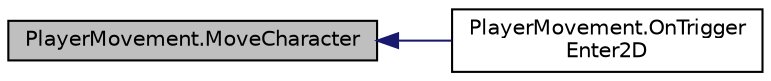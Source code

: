 digraph "PlayerMovement.MoveCharacter"
{
  edge [fontname="Helvetica",fontsize="10",labelfontname="Helvetica",labelfontsize="10"];
  node [fontname="Helvetica",fontsize="10",shape=record];
  rankdir="LR";
  Node18 [label="PlayerMovement.MoveCharacter",height=0.2,width=0.4,color="black", fillcolor="grey75", style="filled", fontcolor="black"];
  Node18 -> Node19 [dir="back",color="midnightblue",fontsize="10",style="solid",fontname="Helvetica"];
  Node19 [label="PlayerMovement.OnTrigger\lEnter2D",height=0.2,width=0.4,color="black", fillcolor="white", style="filled",URL="$class_player_movement.html#a0f1ed1e33528156b8222ef90b75cf6c9",tooltip="OnTriggerEnter2D: Only runs when the player reaches the end post. GameObject that collided with this..."];
}
